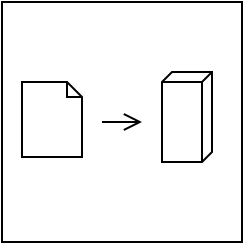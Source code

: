 <?xml version="1.0" encoding="UTF-8"?>
<dia:diagram xmlns:dia="http://www.lysator.liu.se/~alla/dia/"><dia:layer name="Background" visible="true"><dia:object type="Standard - Box" version="0" id="O0"><dia:attribute name="obj_pos"><dia:point val="0,0"/></dia:attribute><dia:attribute name="obj_bb"><dia:rectangle val="-0.05,-0.05;12.05,12.05"/></dia:attribute><dia:attribute name="elem_corner"><dia:point val="0,0"/></dia:attribute><dia:attribute name="elem_width"><dia:real val="12"/></dia:attribute><dia:attribute name="elem_height"><dia:real val="12"/></dia:attribute><dia:attribute name="show_background"><dia:boolean val="true"/></dia:attribute></dia:object><dia:object type="UML - Node" version="0" id="O1"><dia:attribute name="obj_pos"><dia:point val="8,4"/></dia:attribute><dia:attribute name="obj_bb"><dia:rectangle val="7.95,3.45;10.55,8.05"/></dia:attribute><dia:attribute name="elem_corner"><dia:point val="8,4"/></dia:attribute><dia:attribute name="elem_width"><dia:real val="2"/></dia:attribute><dia:attribute name="elem_height"><dia:real val="4"/></dia:attribute><dia:attribute name="name"><dia:composite type="text"><dia:attribute name="string"><dia:string>##</dia:string></dia:attribute><dia:attribute name="font"><dia:font family="sans" style="0" name="Courier"/></dia:attribute><dia:attribute name="height"><dia:real val="0.8"/></dia:attribute><dia:attribute name="pos"><dia:point val="8.5,5.15"/></dia:attribute><dia:attribute name="color"><dia:color val="#000000"/></dia:attribute><dia:attribute name="alignment"><dia:enum val="0"/></dia:attribute></dia:composite></dia:attribute></dia:object><dia:object type="Filesystem - File" version="0" id="O2"><dia:attribute name="obj_pos"><dia:point val="1,4"/></dia:attribute><dia:attribute name="obj_bb"><dia:rectangle val="0.95,3.95;4.071,7.8"/></dia:attribute><dia:attribute name="elem_corner"><dia:point val="1,4"/></dia:attribute><dia:attribute name="elem_width"><dia:real val="3"/></dia:attribute><dia:attribute name="elem_height"><dia:real val="3.75"/></dia:attribute><dia:attribute name="show_background"><dia:boolean val="true"/></dia:attribute><dia:attribute name="flip_horizontal"><dia:boolean val="false"/></dia:attribute><dia:attribute name="flip_vertical"><dia:boolean val="false"/></dia:attribute><dia:attribute name="padding"><dia:real val="0.354"/></dia:attribute></dia:object><dia:object type="Standard - Line" version="0" id="O3"><dia:attribute name="obj_pos"><dia:point val="5,6"/></dia:attribute><dia:attribute name="obj_bb"><dia:rectangle val="4.95,5.2;7.05,6.8"/></dia:attribute><dia:attribute name="conn_endpoints"><dia:point val="5,6"/><dia:point val="7,6"/></dia:attribute><dia:attribute name="numcp"><dia:int val="1"/></dia:attribute><dia:attribute name="end_arrow"><dia:enum val="1"/></dia:attribute><dia:attribute name="end_arrow_length"><dia:real val="0.8"/></dia:attribute><dia:attribute name="end_arrow_width"><dia:real val="0.8"/></dia:attribute></dia:object></dia:layer></dia:diagram>
